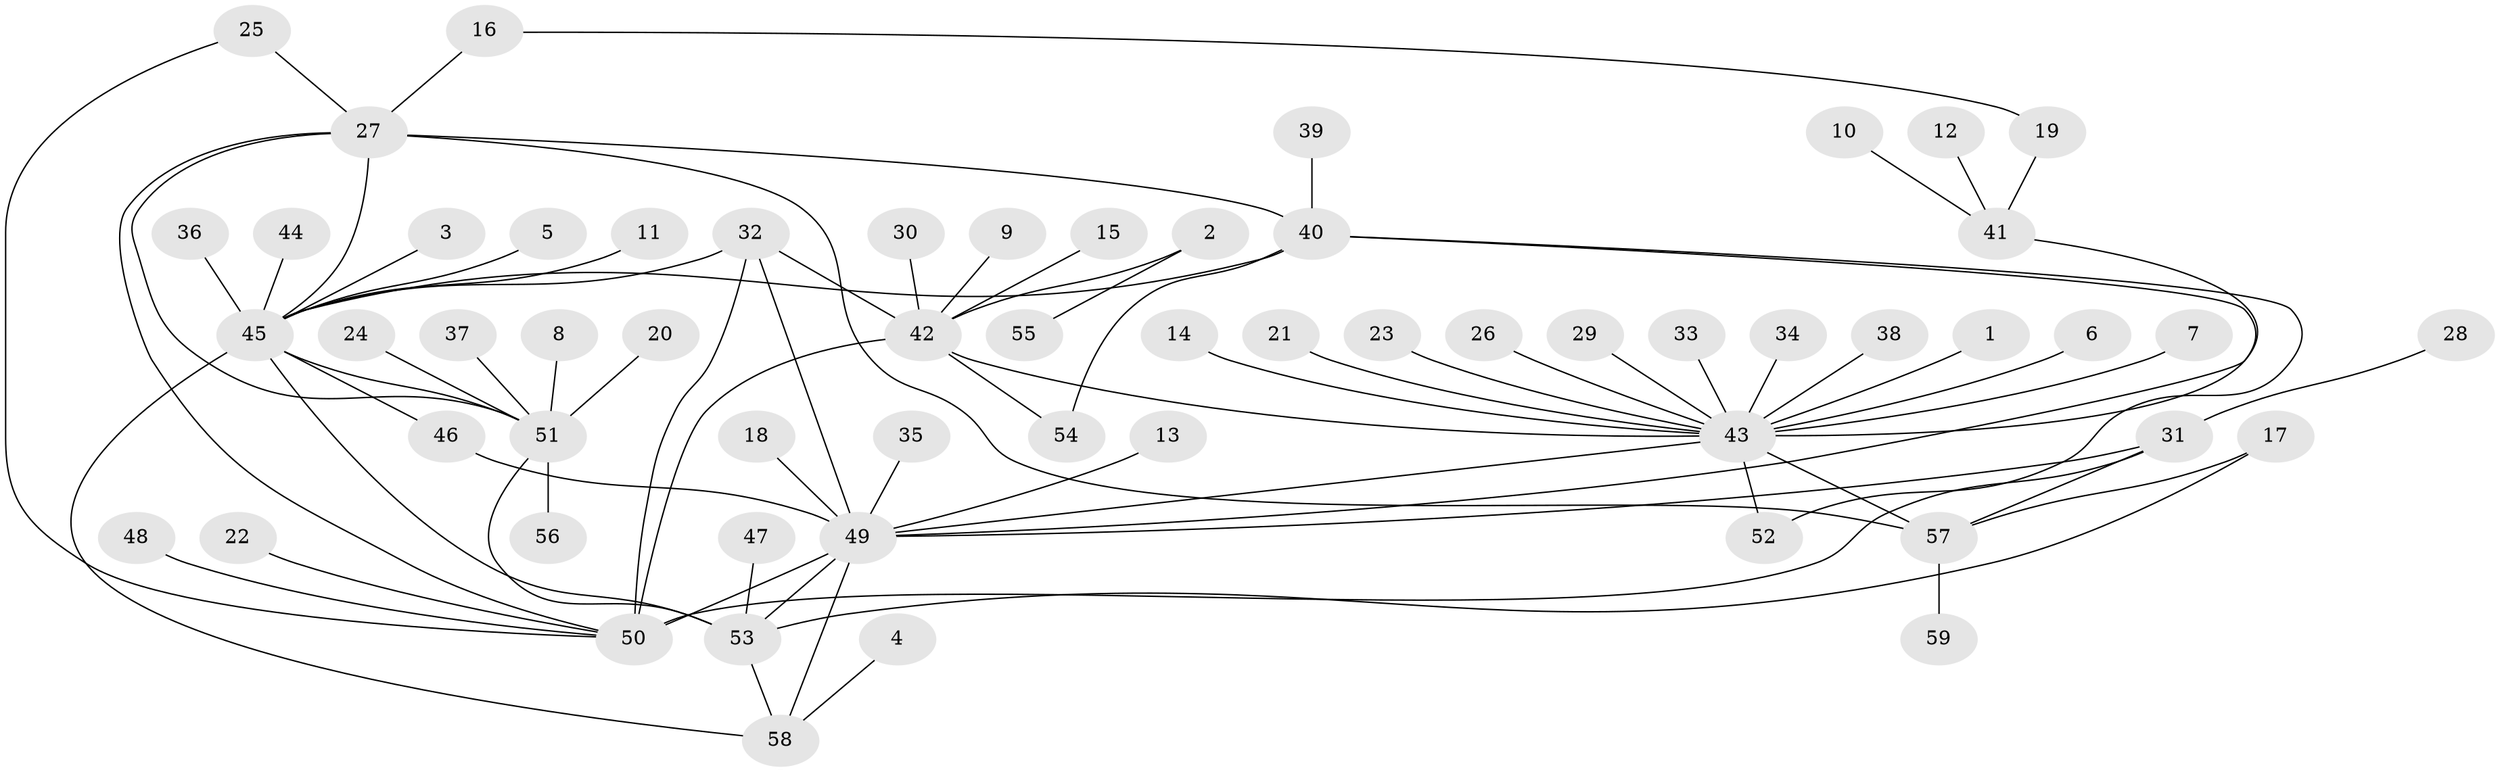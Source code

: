 // original degree distribution, {5: 0.025423728813559324, 4: 0.06779661016949153, 9: 0.01694915254237288, 3: 0.09322033898305085, 7: 0.01694915254237288, 11: 0.00847457627118644, 12: 0.01694915254237288, 18: 0.00847457627118644, 1: 0.5677966101694916, 6: 0.00847457627118644, 10: 0.00847457627118644, 2: 0.16101694915254236}
// Generated by graph-tools (version 1.1) at 2025/26/03/09/25 03:26:02]
// undirected, 59 vertices, 78 edges
graph export_dot {
graph [start="1"]
  node [color=gray90,style=filled];
  1;
  2;
  3;
  4;
  5;
  6;
  7;
  8;
  9;
  10;
  11;
  12;
  13;
  14;
  15;
  16;
  17;
  18;
  19;
  20;
  21;
  22;
  23;
  24;
  25;
  26;
  27;
  28;
  29;
  30;
  31;
  32;
  33;
  34;
  35;
  36;
  37;
  38;
  39;
  40;
  41;
  42;
  43;
  44;
  45;
  46;
  47;
  48;
  49;
  50;
  51;
  52;
  53;
  54;
  55;
  56;
  57;
  58;
  59;
  1 -- 43 [weight=1.0];
  2 -- 42 [weight=1.0];
  2 -- 55 [weight=1.0];
  3 -- 45 [weight=1.0];
  4 -- 58 [weight=1.0];
  5 -- 45 [weight=1.0];
  6 -- 43 [weight=1.0];
  7 -- 43 [weight=1.0];
  8 -- 51 [weight=1.0];
  9 -- 42 [weight=1.0];
  10 -- 41 [weight=1.0];
  11 -- 45 [weight=1.0];
  12 -- 41 [weight=1.0];
  13 -- 49 [weight=1.0];
  14 -- 43 [weight=1.0];
  15 -- 42 [weight=1.0];
  16 -- 19 [weight=1.0];
  16 -- 27 [weight=1.0];
  17 -- 53 [weight=1.0];
  17 -- 57 [weight=1.0];
  18 -- 49 [weight=1.0];
  19 -- 41 [weight=1.0];
  20 -- 51 [weight=1.0];
  21 -- 43 [weight=1.0];
  22 -- 50 [weight=1.0];
  23 -- 43 [weight=1.0];
  24 -- 51 [weight=1.0];
  25 -- 27 [weight=1.0];
  25 -- 50 [weight=1.0];
  26 -- 43 [weight=1.0];
  27 -- 40 [weight=1.0];
  27 -- 45 [weight=1.0];
  27 -- 50 [weight=1.0];
  27 -- 51 [weight=1.0];
  27 -- 57 [weight=1.0];
  28 -- 31 [weight=1.0];
  29 -- 43 [weight=1.0];
  30 -- 42 [weight=1.0];
  31 -- 49 [weight=1.0];
  31 -- 50 [weight=3.0];
  31 -- 57 [weight=1.0];
  32 -- 42 [weight=1.0];
  32 -- 45 [weight=1.0];
  32 -- 49 [weight=1.0];
  32 -- 50 [weight=1.0];
  33 -- 43 [weight=1.0];
  34 -- 43 [weight=1.0];
  35 -- 49 [weight=1.0];
  36 -- 45 [weight=1.0];
  37 -- 51 [weight=1.0];
  38 -- 43 [weight=1.0];
  39 -- 40 [weight=1.0];
  40 -- 45 [weight=1.0];
  40 -- 49 [weight=1.0];
  40 -- 52 [weight=1.0];
  40 -- 54 [weight=1.0];
  41 -- 43 [weight=1.0];
  42 -- 43 [weight=1.0];
  42 -- 50 [weight=1.0];
  42 -- 54 [weight=1.0];
  43 -- 49 [weight=1.0];
  43 -- 52 [weight=1.0];
  43 -- 57 [weight=1.0];
  44 -- 45 [weight=1.0];
  45 -- 46 [weight=1.0];
  45 -- 51 [weight=1.0];
  45 -- 53 [weight=2.0];
  45 -- 58 [weight=1.0];
  46 -- 49 [weight=1.0];
  47 -- 53 [weight=1.0];
  48 -- 50 [weight=1.0];
  49 -- 50 [weight=1.0];
  49 -- 53 [weight=1.0];
  49 -- 58 [weight=1.0];
  51 -- 53 [weight=1.0];
  51 -- 56 [weight=1.0];
  53 -- 58 [weight=1.0];
  57 -- 59 [weight=1.0];
}
